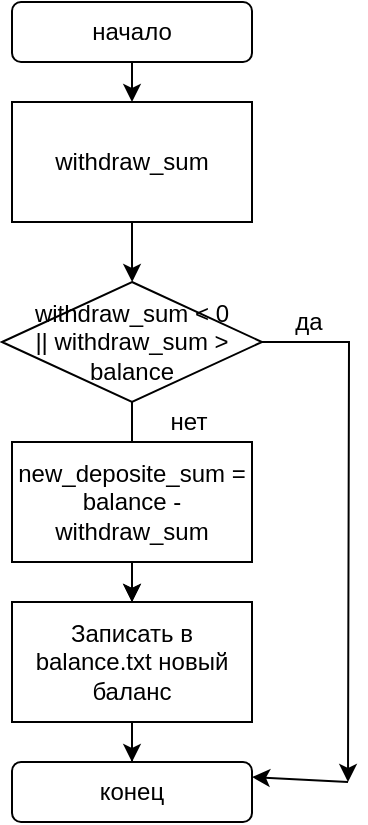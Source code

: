 <mxfile version="17.4.5" type="device"><diagram id="Lew5NaQBEsY0jF101zQF" name="Page-1"><mxGraphModel dx="343" dy="587" grid="1" gridSize="10" guides="1" tooltips="1" connect="1" arrows="1" fold="1" page="1" pageScale="1" pageWidth="827" pageHeight="1169" math="0" shadow="0"><root><mxCell id="0"/><mxCell id="1" parent="0"/><mxCell id="Rfa8apUO0t4teAoU87N_-47" value="" style="edgeStyle=orthogonalEdgeStyle;rounded=0;orthogonalLoop=1;jettySize=auto;html=1;" edge="1" parent="1" source="Rfa8apUO0t4teAoU87N_-5"><mxGeometry relative="1" as="geometry"><mxPoint x="402.077" y="80" as="targetPoint"/></mxGeometry></mxCell><mxCell id="Rfa8apUO0t4teAoU87N_-5" value="начало" style="rounded=1;whiteSpace=wrap;html=1;" vertex="1" parent="1"><mxGeometry x="342" y="30" width="120" height="30" as="geometry"/></mxCell><mxCell id="Rfa8apUO0t4teAoU87N_-85" value="" style="edgeStyle=orthogonalEdgeStyle;rounded=0;orthogonalLoop=1;jettySize=auto;html=1;" edge="1" parent="1" source="Rfa8apUO0t4teAoU87N_-83"><mxGeometry relative="1" as="geometry"><mxPoint x="402.077" y="170" as="targetPoint"/></mxGeometry></mxCell><mxCell id="Rfa8apUO0t4teAoU87N_-83" value="withdraw_sum" style="rounded=0;whiteSpace=wrap;html=1;" vertex="1" parent="1"><mxGeometry x="342" y="80" width="120" height="60" as="geometry"/></mxCell><mxCell id="Rfa8apUO0t4teAoU87N_-119" value="" style="edgeStyle=orthogonalEdgeStyle;rounded=0;orthogonalLoop=1;jettySize=auto;html=1;" edge="1" parent="1" source="Rfa8apUO0t4teAoU87N_-115" target="Rfa8apUO0t4teAoU87N_-117"><mxGeometry relative="1" as="geometry"/></mxCell><mxCell id="Rfa8apUO0t4teAoU87N_-122" style="edgeStyle=orthogonalEdgeStyle;rounded=0;orthogonalLoop=1;jettySize=auto;html=1;" edge="1" parent="1" source="Rfa8apUO0t4teAoU87N_-115"><mxGeometry relative="1" as="geometry"><mxPoint x="510.0" y="420" as="targetPoint"/></mxGeometry></mxCell><mxCell id="Rfa8apUO0t4teAoU87N_-115" value="&lt;div&gt;withdraw_sum &amp;lt; 0&lt;/div&gt;&lt;div&gt;|| withdraw_sum &amp;gt; balance&lt;br&gt;&lt;/div&gt;" style="rhombus;whiteSpace=wrap;html=1;" vertex="1" parent="1"><mxGeometry x="337" y="170" width="130" height="60" as="geometry"/></mxCell><mxCell id="Rfa8apUO0t4teAoU87N_-118" value="" style="edgeStyle=orthogonalEdgeStyle;rounded=0;orthogonalLoop=1;jettySize=auto;html=1;" edge="1" parent="1" source="Rfa8apUO0t4teAoU87N_-116" target="Rfa8apUO0t4teAoU87N_-117"><mxGeometry relative="1" as="geometry"/></mxCell><mxCell id="Rfa8apUO0t4teAoU87N_-116" value="new_deposite_sum = balance - withdraw_sum" style="rounded=0;whiteSpace=wrap;html=1;" vertex="1" parent="1"><mxGeometry x="342" y="250" width="120" height="60" as="geometry"/></mxCell><mxCell id="Rfa8apUO0t4teAoU87N_-121" value="" style="edgeStyle=orthogonalEdgeStyle;rounded=0;orthogonalLoop=1;jettySize=auto;html=1;" edge="1" parent="1" source="Rfa8apUO0t4teAoU87N_-117" target="Rfa8apUO0t4teAoU87N_-120"><mxGeometry relative="1" as="geometry"/></mxCell><mxCell id="Rfa8apUO0t4teAoU87N_-117" value="Записать в balance.txt новый баланс" style="rounded=0;whiteSpace=wrap;html=1;" vertex="1" parent="1"><mxGeometry x="342" y="330" width="120" height="60" as="geometry"/></mxCell><mxCell id="Rfa8apUO0t4teAoU87N_-120" value="конец" style="rounded=1;whiteSpace=wrap;html=1;" vertex="1" parent="1"><mxGeometry x="342" y="410" width="120" height="30" as="geometry"/></mxCell><mxCell id="Rfa8apUO0t4teAoU87N_-123" value="" style="endArrow=classic;html=1;rounded=0;entryX=1;entryY=0.25;entryDx=0;entryDy=0;" edge="1" parent="1" target="Rfa8apUO0t4teAoU87N_-120"><mxGeometry width="50" height="50" relative="1" as="geometry"><mxPoint x="510" y="420" as="sourcePoint"/><mxPoint x="490" y="240" as="targetPoint"/></mxGeometry></mxCell><mxCell id="Rfa8apUO0t4teAoU87N_-124" value="да" style="text;html=1;align=center;verticalAlign=middle;resizable=0;points=[];autosize=1;strokeColor=none;fillColor=none;" vertex="1" parent="1"><mxGeometry x="475" y="180" width="30" height="20" as="geometry"/></mxCell><mxCell id="Rfa8apUO0t4teAoU87N_-125" value="нет" style="text;html=1;align=center;verticalAlign=middle;resizable=0;points=[];autosize=1;strokeColor=none;fillColor=none;" vertex="1" parent="1"><mxGeometry x="410" y="230" width="40" height="20" as="geometry"/></mxCell></root></mxGraphModel></diagram></mxfile>